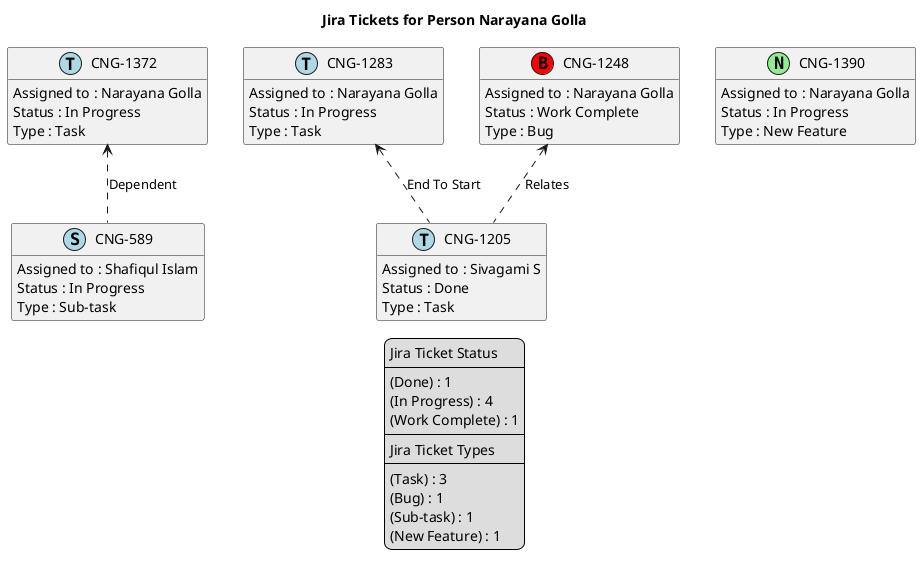 @startuml
'https://plantuml.com/class-diagram

' GENERATE CLASS DIAGRAM ===========
' Generated at    : Fri Apr 19 14:50:29 CEST 2024

title Jira Tickets for Person Narayana Golla
hide empty members

legend
Jira Ticket Status
----
(Done) : 1
(In Progress) : 4
(Work Complete) : 1
----
Jira Ticket Types
----
(Task) : 3
(Bug) : 1
(Sub-task) : 1
(New Feature) : 1
end legend


' Tickets =======
class "CNG-1372" << (T,lightblue) >> {
  Assigned to : Narayana Golla
  Status : In Progress
  Type : Task
}

class "CNG-1283" << (T,lightblue) >> {
  Assigned to : Narayana Golla
  Status : In Progress
  Type : Task
}

class "CNG-1390" << (N,lightgreen) >> {
  Assigned to : Narayana Golla
  Status : In Progress
  Type : New Feature
}

class "CNG-1248" << (B,red) >> {
  Assigned to : Narayana Golla
  Status : Work Complete
  Type : Bug
}

class "CNG-1205" << (T,lightblue) >> {
  Assigned to : Sivagami S
  Status : Done
  Type : Task
}

class "CNG-589" << (S,lightblue) >> {
  Assigned to : Shafiqul Islam
  Status : In Progress
  Type : Sub-task
}



' Links =======
"CNG-1283" <.. "CNG-1205" : End To Start
"CNG-1248" <.. "CNG-1205" : Relates
"CNG-1372" <.. "CNG-589" : Dependent


@enduml
